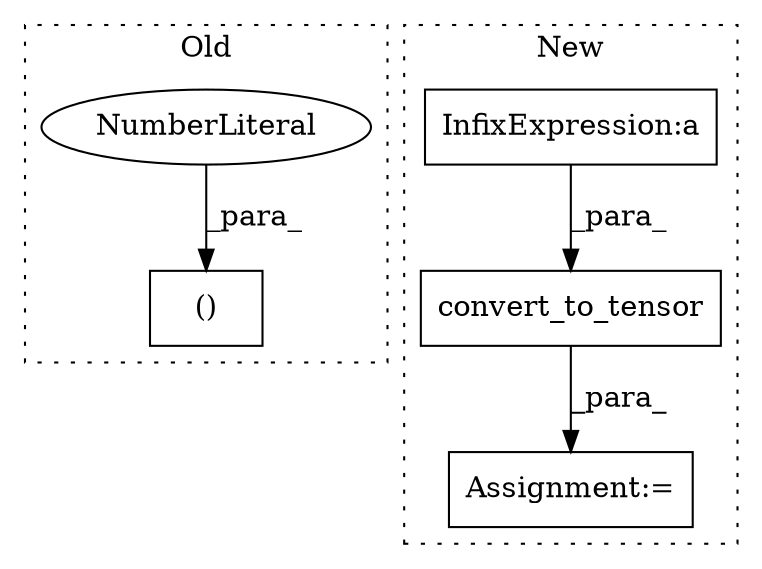 digraph G {
subgraph cluster0 {
1 [label="()" a="106" s="28298" l="24" shape="box"];
4 [label="NumberLiteral" a="34" s="28321" l="1" shape="ellipse"];
label = "Old";
style="dotted";
}
subgraph cluster1 {
2 [label="convert_to_tensor" a="32" s="28611,28644" l="18,1" shape="box"];
3 [label="Assignment:=" a="7" s="28599" l="1" shape="box"];
5 [label="InfixExpression:a" a="27" s="28560" l="3" shape="box"];
label = "New";
style="dotted";
}
2 -> 3 [label="_para_"];
4 -> 1 [label="_para_"];
5 -> 2 [label="_para_"];
}